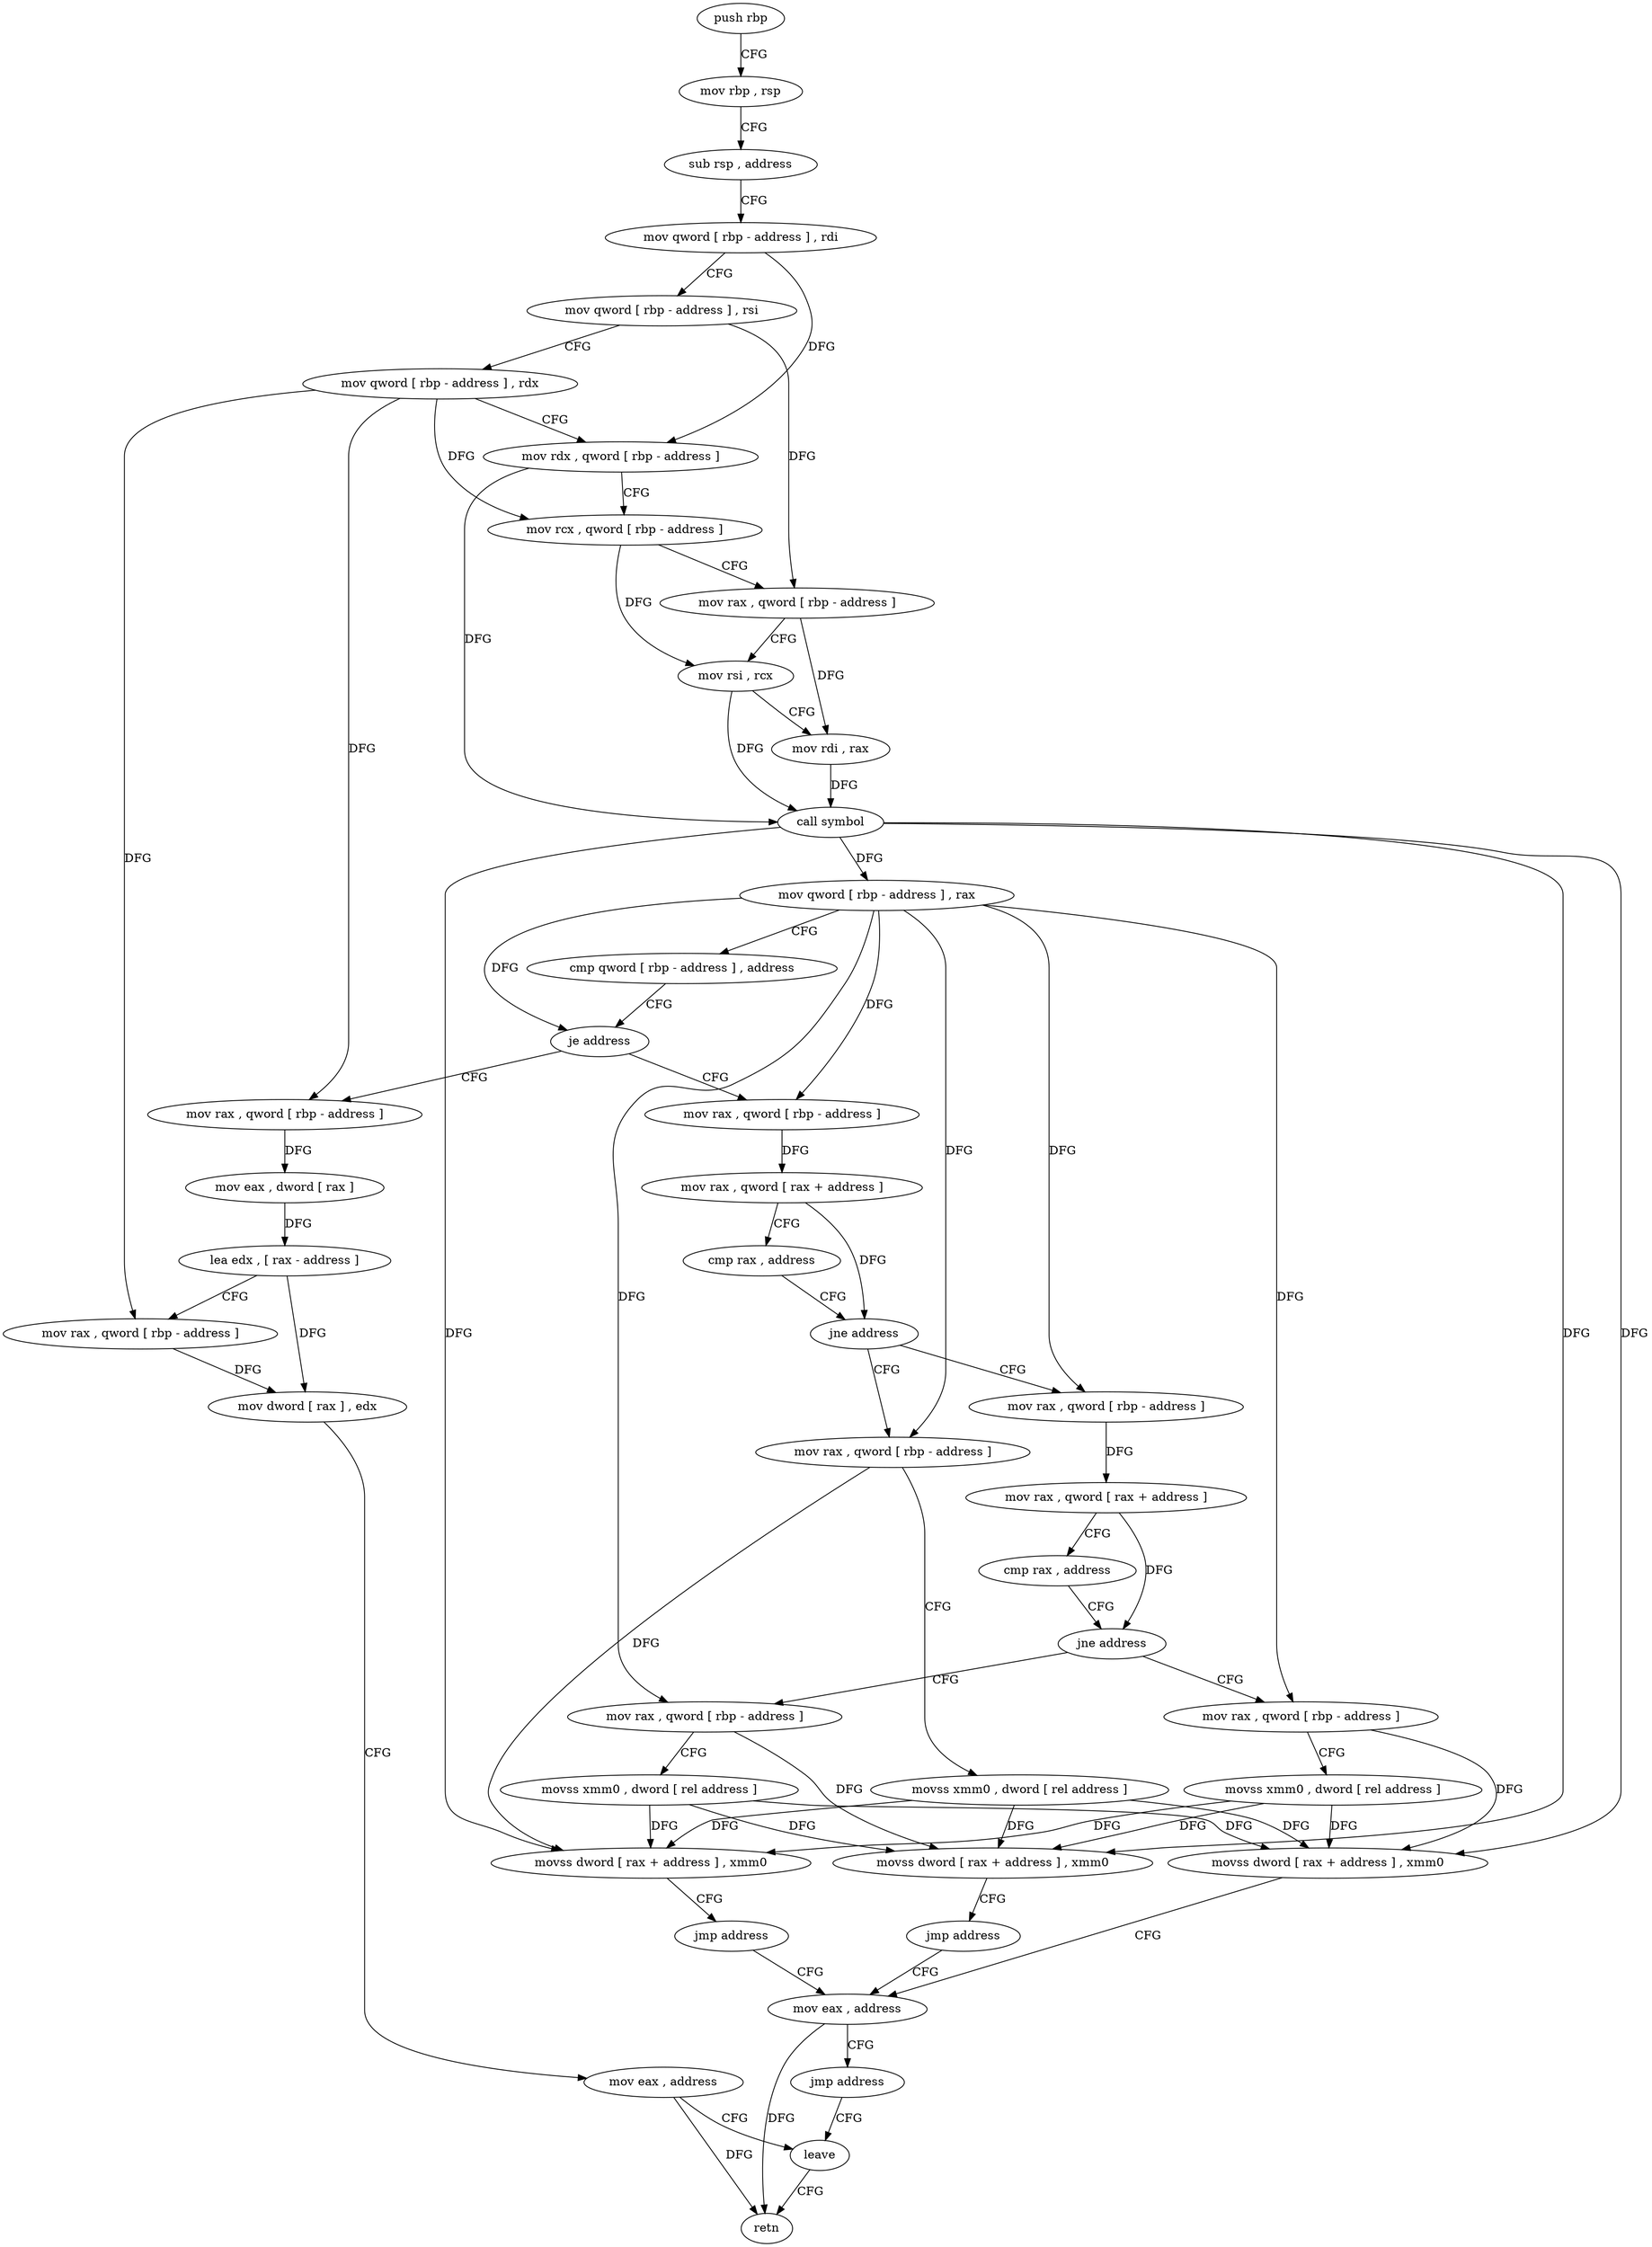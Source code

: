 digraph "func" {
"4261201" [label = "push rbp" ]
"4261202" [label = "mov rbp , rsp" ]
"4261205" [label = "sub rsp , address" ]
"4261209" [label = "mov qword [ rbp - address ] , rdi" ]
"4261213" [label = "mov qword [ rbp - address ] , rsi" ]
"4261217" [label = "mov qword [ rbp - address ] , rdx" ]
"4261221" [label = "mov rdx , qword [ rbp - address ]" ]
"4261225" [label = "mov rcx , qword [ rbp - address ]" ]
"4261229" [label = "mov rax , qword [ rbp - address ]" ]
"4261233" [label = "mov rsi , rcx" ]
"4261236" [label = "mov rdi , rax" ]
"4261239" [label = "call symbol" ]
"4261244" [label = "mov qword [ rbp - address ] , rax" ]
"4261248" [label = "cmp qword [ rbp - address ] , address" ]
"4261253" [label = "je address" ]
"4261345" [label = "mov rax , qword [ rbp - address ]" ]
"4261255" [label = "mov rax , qword [ rbp - address ]" ]
"4261349" [label = "mov eax , dword [ rax ]" ]
"4261351" [label = "lea edx , [ rax - address ]" ]
"4261354" [label = "mov rax , qword [ rbp - address ]" ]
"4261358" [label = "mov dword [ rax ] , edx" ]
"4261360" [label = "mov eax , address" ]
"4261365" [label = "leave" ]
"4261259" [label = "mov rax , qword [ rax + address ]" ]
"4261263" [label = "cmp rax , address" ]
"4261267" [label = "jne address" ]
"4261288" [label = "mov rax , qword [ rbp - address ]" ]
"4261269" [label = "mov rax , qword [ rbp - address ]" ]
"4261292" [label = "mov rax , qword [ rax + address ]" ]
"4261296" [label = "cmp rax , address" ]
"4261300" [label = "jne address" ]
"4261321" [label = "mov rax , qword [ rbp - address ]" ]
"4261302" [label = "mov rax , qword [ rbp - address ]" ]
"4261273" [label = "movss xmm0 , dword [ rel address ]" ]
"4261281" [label = "movss dword [ rax + address ] , xmm0" ]
"4261286" [label = "jmp address" ]
"4261338" [label = "mov eax , address" ]
"4261325" [label = "movss xmm0 , dword [ rel address ]" ]
"4261333" [label = "movss dword [ rax + address ] , xmm0" ]
"4261306" [label = "movss xmm0 , dword [ rel address ]" ]
"4261314" [label = "movss dword [ rax + address ] , xmm0" ]
"4261319" [label = "jmp address" ]
"4261343" [label = "jmp address" ]
"4261366" [label = "retn" ]
"4261201" -> "4261202" [ label = "CFG" ]
"4261202" -> "4261205" [ label = "CFG" ]
"4261205" -> "4261209" [ label = "CFG" ]
"4261209" -> "4261213" [ label = "CFG" ]
"4261209" -> "4261221" [ label = "DFG" ]
"4261213" -> "4261217" [ label = "CFG" ]
"4261213" -> "4261229" [ label = "DFG" ]
"4261217" -> "4261221" [ label = "CFG" ]
"4261217" -> "4261225" [ label = "DFG" ]
"4261217" -> "4261345" [ label = "DFG" ]
"4261217" -> "4261354" [ label = "DFG" ]
"4261221" -> "4261225" [ label = "CFG" ]
"4261221" -> "4261239" [ label = "DFG" ]
"4261225" -> "4261229" [ label = "CFG" ]
"4261225" -> "4261233" [ label = "DFG" ]
"4261229" -> "4261233" [ label = "CFG" ]
"4261229" -> "4261236" [ label = "DFG" ]
"4261233" -> "4261236" [ label = "CFG" ]
"4261233" -> "4261239" [ label = "DFG" ]
"4261236" -> "4261239" [ label = "DFG" ]
"4261239" -> "4261244" [ label = "DFG" ]
"4261239" -> "4261281" [ label = "DFG" ]
"4261239" -> "4261333" [ label = "DFG" ]
"4261239" -> "4261314" [ label = "DFG" ]
"4261244" -> "4261248" [ label = "CFG" ]
"4261244" -> "4261253" [ label = "DFG" ]
"4261244" -> "4261255" [ label = "DFG" ]
"4261244" -> "4261288" [ label = "DFG" ]
"4261244" -> "4261269" [ label = "DFG" ]
"4261244" -> "4261321" [ label = "DFG" ]
"4261244" -> "4261302" [ label = "DFG" ]
"4261248" -> "4261253" [ label = "CFG" ]
"4261253" -> "4261345" [ label = "CFG" ]
"4261253" -> "4261255" [ label = "CFG" ]
"4261345" -> "4261349" [ label = "DFG" ]
"4261255" -> "4261259" [ label = "DFG" ]
"4261349" -> "4261351" [ label = "DFG" ]
"4261351" -> "4261354" [ label = "CFG" ]
"4261351" -> "4261358" [ label = "DFG" ]
"4261354" -> "4261358" [ label = "DFG" ]
"4261358" -> "4261360" [ label = "CFG" ]
"4261360" -> "4261365" [ label = "CFG" ]
"4261360" -> "4261366" [ label = "DFG" ]
"4261365" -> "4261366" [ label = "CFG" ]
"4261259" -> "4261263" [ label = "CFG" ]
"4261259" -> "4261267" [ label = "DFG" ]
"4261263" -> "4261267" [ label = "CFG" ]
"4261267" -> "4261288" [ label = "CFG" ]
"4261267" -> "4261269" [ label = "CFG" ]
"4261288" -> "4261292" [ label = "DFG" ]
"4261269" -> "4261273" [ label = "CFG" ]
"4261269" -> "4261281" [ label = "DFG" ]
"4261292" -> "4261296" [ label = "CFG" ]
"4261292" -> "4261300" [ label = "DFG" ]
"4261296" -> "4261300" [ label = "CFG" ]
"4261300" -> "4261321" [ label = "CFG" ]
"4261300" -> "4261302" [ label = "CFG" ]
"4261321" -> "4261325" [ label = "CFG" ]
"4261321" -> "4261333" [ label = "DFG" ]
"4261302" -> "4261306" [ label = "CFG" ]
"4261302" -> "4261314" [ label = "DFG" ]
"4261273" -> "4261281" [ label = "DFG" ]
"4261273" -> "4261333" [ label = "DFG" ]
"4261273" -> "4261314" [ label = "DFG" ]
"4261281" -> "4261286" [ label = "CFG" ]
"4261286" -> "4261338" [ label = "CFG" ]
"4261338" -> "4261343" [ label = "CFG" ]
"4261338" -> "4261366" [ label = "DFG" ]
"4261325" -> "4261333" [ label = "DFG" ]
"4261325" -> "4261281" [ label = "DFG" ]
"4261325" -> "4261314" [ label = "DFG" ]
"4261333" -> "4261338" [ label = "CFG" ]
"4261306" -> "4261314" [ label = "DFG" ]
"4261306" -> "4261281" [ label = "DFG" ]
"4261306" -> "4261333" [ label = "DFG" ]
"4261314" -> "4261319" [ label = "CFG" ]
"4261319" -> "4261338" [ label = "CFG" ]
"4261343" -> "4261365" [ label = "CFG" ]
}
